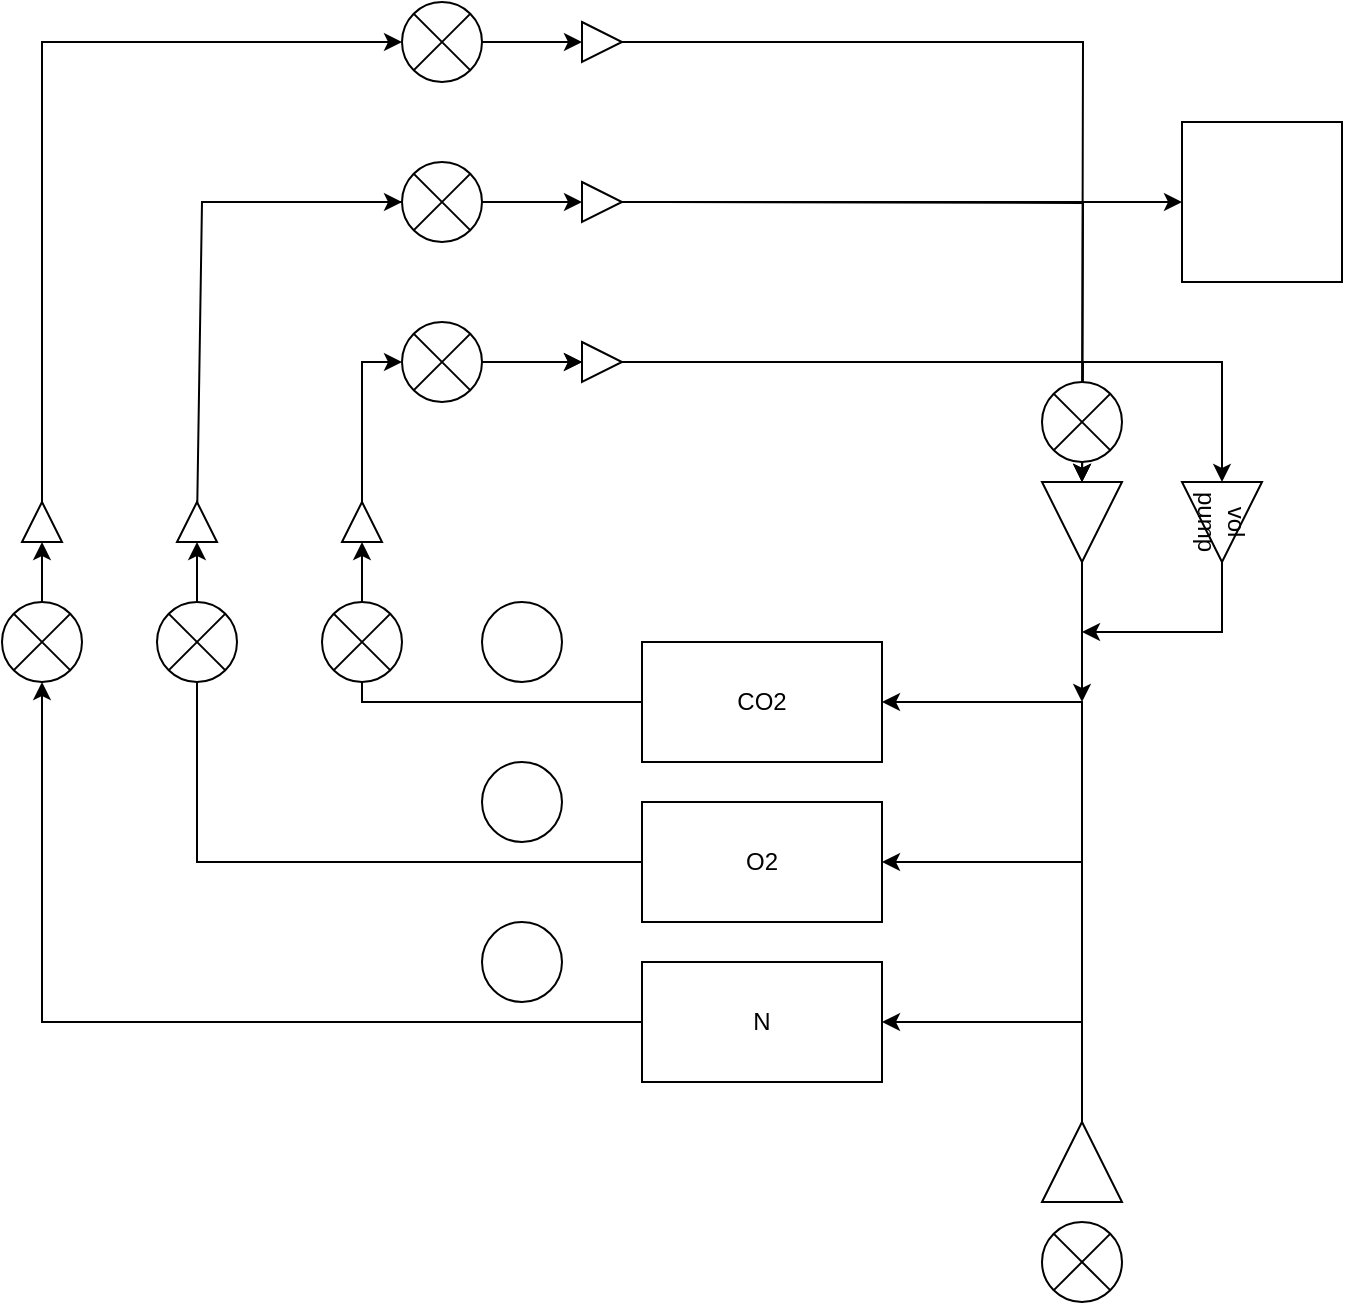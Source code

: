 <mxfile version="21.2.1" type="github">
  <diagram name="Page-1" id="jAmY3FGNi8KUaeb9HuJq">
    <mxGraphModel dx="1434" dy="739" grid="1" gridSize="10" guides="1" tooltips="1" connect="1" arrows="1" fold="1" page="1" pageScale="1" pageWidth="1100" pageHeight="850" math="0" shadow="0">
      <root>
        <mxCell id="0" />
        <mxCell id="1" parent="0" />
        <mxCell id="DWXrPtuRIMxkTTaMde-q-7" style="edgeStyle=orthogonalEdgeStyle;rounded=0;orthogonalLoop=1;jettySize=auto;html=1;entryX=0;entryY=0.5;entryDx=0;entryDy=0;" edge="1" parent="1" source="DWXrPtuRIMxkTTaMde-q-1" target="DWXrPtuRIMxkTTaMde-q-6">
          <mxGeometry relative="1" as="geometry" />
        </mxCell>
        <mxCell id="DWXrPtuRIMxkTTaMde-q-1" value="CO2" style="rounded=0;whiteSpace=wrap;html=1;" vertex="1" parent="1">
          <mxGeometry x="400" y="360" width="120" height="60" as="geometry" />
        </mxCell>
        <mxCell id="DWXrPtuRIMxkTTaMde-q-8" style="edgeStyle=orthogonalEdgeStyle;rounded=0;orthogonalLoop=1;jettySize=auto;html=1;exitX=0;exitY=0.5;exitDx=0;exitDy=0;entryX=0;entryY=0.5;entryDx=0;entryDy=0;" edge="1" parent="1" source="DWXrPtuRIMxkTTaMde-q-2" target="DWXrPtuRIMxkTTaMde-q-5">
          <mxGeometry relative="1" as="geometry" />
        </mxCell>
        <mxCell id="DWXrPtuRIMxkTTaMde-q-2" value="O2" style="rounded=0;whiteSpace=wrap;html=1;" vertex="1" parent="1">
          <mxGeometry x="400" y="440" width="120" height="60" as="geometry" />
        </mxCell>
        <mxCell id="DWXrPtuRIMxkTTaMde-q-9" style="edgeStyle=orthogonalEdgeStyle;rounded=0;orthogonalLoop=1;jettySize=auto;html=1;entryX=0;entryY=0.5;entryDx=0;entryDy=0;" edge="1" parent="1" source="DWXrPtuRIMxkTTaMde-q-49" target="DWXrPtuRIMxkTTaMde-q-4">
          <mxGeometry relative="1" as="geometry" />
        </mxCell>
        <mxCell id="DWXrPtuRIMxkTTaMde-q-3" value="N" style="rounded=0;whiteSpace=wrap;html=1;" vertex="1" parent="1">
          <mxGeometry x="400" y="520" width="120" height="60" as="geometry" />
        </mxCell>
        <mxCell id="DWXrPtuRIMxkTTaMde-q-44" style="edgeStyle=orthogonalEdgeStyle;rounded=0;orthogonalLoop=1;jettySize=auto;html=1;entryX=0;entryY=0.5;entryDx=0;entryDy=0;" edge="1" parent="1" source="DWXrPtuRIMxkTTaMde-q-4" target="DWXrPtuRIMxkTTaMde-q-37">
          <mxGeometry relative="1" as="geometry">
            <Array as="points">
              <mxPoint x="100" y="60" />
            </Array>
          </mxGeometry>
        </mxCell>
        <mxCell id="DWXrPtuRIMxkTTaMde-q-4" value="" style="triangle;whiteSpace=wrap;html=1;rotation=-90;" vertex="1" parent="1">
          <mxGeometry x="90" y="290" width="20" height="20" as="geometry" />
        </mxCell>
        <mxCell id="DWXrPtuRIMxkTTaMde-q-23" style="edgeStyle=orthogonalEdgeStyle;rounded=0;orthogonalLoop=1;jettySize=auto;html=1;entryX=0;entryY=0.5;entryDx=0;entryDy=0;" edge="1" parent="1" source="DWXrPtuRIMxkTTaMde-q-35">
          <mxGeometry relative="1" as="geometry">
            <mxPoint x="370" y="140" as="targetPoint" />
            <Array as="points">
              <mxPoint x="180" y="140" />
            </Array>
          </mxGeometry>
        </mxCell>
        <mxCell id="DWXrPtuRIMxkTTaMde-q-5" value="" style="triangle;whiteSpace=wrap;html=1;rotation=-90;" vertex="1" parent="1">
          <mxGeometry x="167.5" y="290" width="20" height="20" as="geometry" />
        </mxCell>
        <mxCell id="DWXrPtuRIMxkTTaMde-q-22" style="edgeStyle=orthogonalEdgeStyle;rounded=0;orthogonalLoop=1;jettySize=auto;html=1;entryX=0;entryY=0.5;entryDx=0;entryDy=0;" edge="1" parent="1" source="DWXrPtuRIMxkTTaMde-q-41">
          <mxGeometry relative="1" as="geometry">
            <mxPoint x="350" y="220" as="sourcePoint" />
            <mxPoint x="370" y="220" as="targetPoint" />
            <Array as="points">
              <mxPoint x="310" y="220" />
            </Array>
          </mxGeometry>
        </mxCell>
        <mxCell id="DWXrPtuRIMxkTTaMde-q-6" value="" style="triangle;whiteSpace=wrap;html=1;rotation=-90;" vertex="1" parent="1">
          <mxGeometry x="250" y="290" width="20" height="20" as="geometry" />
        </mxCell>
        <mxCell id="DWXrPtuRIMxkTTaMde-q-10" value="" style="ellipse;whiteSpace=wrap;html=1;" vertex="1" parent="1">
          <mxGeometry x="320" y="340" width="40" height="40" as="geometry" />
        </mxCell>
        <mxCell id="DWXrPtuRIMxkTTaMde-q-11" value="" style="ellipse;whiteSpace=wrap;html=1;" vertex="1" parent="1">
          <mxGeometry x="320" y="420" width="40" height="40" as="geometry" />
        </mxCell>
        <mxCell id="DWXrPtuRIMxkTTaMde-q-12" value="" style="ellipse;whiteSpace=wrap;html=1;" vertex="1" parent="1">
          <mxGeometry x="320" y="500" width="40" height="40" as="geometry" />
        </mxCell>
        <mxCell id="DWXrPtuRIMxkTTaMde-q-14" style="edgeStyle=orthogonalEdgeStyle;rounded=0;orthogonalLoop=1;jettySize=auto;html=1;entryX=1;entryY=0.5;entryDx=0;entryDy=0;" edge="1" parent="1" source="DWXrPtuRIMxkTTaMde-q-13" target="DWXrPtuRIMxkTTaMde-q-3">
          <mxGeometry relative="1" as="geometry">
            <Array as="points">
              <mxPoint x="620" y="550" />
            </Array>
          </mxGeometry>
        </mxCell>
        <mxCell id="DWXrPtuRIMxkTTaMde-q-15" style="edgeStyle=orthogonalEdgeStyle;rounded=0;orthogonalLoop=1;jettySize=auto;html=1;entryX=1;entryY=0.5;entryDx=0;entryDy=0;" edge="1" parent="1" source="DWXrPtuRIMxkTTaMde-q-13" target="DWXrPtuRIMxkTTaMde-q-2">
          <mxGeometry relative="1" as="geometry">
            <Array as="points">
              <mxPoint x="620" y="470" />
            </Array>
          </mxGeometry>
        </mxCell>
        <mxCell id="DWXrPtuRIMxkTTaMde-q-16" style="edgeStyle=orthogonalEdgeStyle;rounded=0;orthogonalLoop=1;jettySize=auto;html=1;entryX=1;entryY=0.5;entryDx=0;entryDy=0;" edge="1" parent="1" source="DWXrPtuRIMxkTTaMde-q-13" target="DWXrPtuRIMxkTTaMde-q-1">
          <mxGeometry relative="1" as="geometry">
            <Array as="points">
              <mxPoint x="620" y="390" />
            </Array>
          </mxGeometry>
        </mxCell>
        <mxCell id="DWXrPtuRIMxkTTaMde-q-13" value="" style="triangle;whiteSpace=wrap;html=1;rotation=-90;" vertex="1" parent="1">
          <mxGeometry x="600" y="600" width="40" height="40" as="geometry" />
        </mxCell>
        <mxCell id="DWXrPtuRIMxkTTaMde-q-27" style="edgeStyle=orthogonalEdgeStyle;rounded=0;orthogonalLoop=1;jettySize=auto;html=1;exitX=1;exitY=0.5;exitDx=0;exitDy=0;" edge="1" parent="1">
          <mxGeometry relative="1" as="geometry">
            <mxPoint x="620" y="280" as="targetPoint" />
            <mxPoint x="410" y="140" as="sourcePoint" />
          </mxGeometry>
        </mxCell>
        <mxCell id="DWXrPtuRIMxkTTaMde-q-31" style="edgeStyle=orthogonalEdgeStyle;rounded=0;orthogonalLoop=1;jettySize=auto;html=1;entryX=0;entryY=0.5;entryDx=0;entryDy=0;exitX=1;exitY=0.5;exitDx=0;exitDy=0;" edge="1" parent="1" source="DWXrPtuRIMxkTTaMde-q-40" target="DWXrPtuRIMxkTTaMde-q-30">
          <mxGeometry relative="1" as="geometry">
            <mxPoint x="410" y="140" as="sourcePoint" />
          </mxGeometry>
        </mxCell>
        <mxCell id="DWXrPtuRIMxkTTaMde-q-26" style="edgeStyle=orthogonalEdgeStyle;rounded=0;orthogonalLoop=1;jettySize=auto;html=1;entryX=0.5;entryY=0;entryDx=0;entryDy=0;exitX=1;exitY=0.5;exitDx=0;exitDy=0;" edge="1" parent="1" source="DWXrPtuRIMxkTTaMde-q-39">
          <mxGeometry relative="1" as="geometry">
            <mxPoint x="410" y="60" as="sourcePoint" />
            <mxPoint x="620" y="280" as="targetPoint" />
          </mxGeometry>
        </mxCell>
        <mxCell id="DWXrPtuRIMxkTTaMde-q-28" style="edgeStyle=orthogonalEdgeStyle;rounded=0;orthogonalLoop=1;jettySize=auto;html=1;exitX=1;exitY=0.5;exitDx=0;exitDy=0;" edge="1" parent="1" source="DWXrPtuRIMxkTTaMde-q-41">
          <mxGeometry relative="1" as="geometry">
            <mxPoint x="620" y="280" as="targetPoint" />
            <mxPoint x="410" y="220" as="sourcePoint" />
          </mxGeometry>
        </mxCell>
        <mxCell id="DWXrPtuRIMxkTTaMde-q-29" style="edgeStyle=orthogonalEdgeStyle;rounded=0;orthogonalLoop=1;jettySize=auto;html=1;" edge="1" parent="1">
          <mxGeometry relative="1" as="geometry">
            <mxPoint x="620" y="390" as="targetPoint" />
            <mxPoint x="620" y="320" as="sourcePoint" />
          </mxGeometry>
        </mxCell>
        <mxCell id="DWXrPtuRIMxkTTaMde-q-30" value="" style="whiteSpace=wrap;html=1;aspect=fixed;" vertex="1" parent="1">
          <mxGeometry x="670" y="100" width="80" height="80" as="geometry" />
        </mxCell>
        <mxCell id="DWXrPtuRIMxkTTaMde-q-32" value="" style="triangle;whiteSpace=wrap;html=1;rotation=90;" vertex="1" parent="1">
          <mxGeometry x="600" y="280" width="40" height="40" as="geometry" />
        </mxCell>
        <mxCell id="DWXrPtuRIMxkTTaMde-q-34" value="" style="edgeStyle=orthogonalEdgeStyle;rounded=0;orthogonalLoop=1;jettySize=auto;html=1;entryX=0;entryY=0.5;entryDx=0;entryDy=0;" edge="1" parent="1" source="DWXrPtuRIMxkTTaMde-q-6" target="DWXrPtuRIMxkTTaMde-q-33">
          <mxGeometry relative="1" as="geometry">
            <mxPoint x="260" y="280" as="sourcePoint" />
            <mxPoint x="320" y="220" as="targetPoint" />
            <Array as="points">
              <mxPoint x="260" y="220" />
            </Array>
          </mxGeometry>
        </mxCell>
        <mxCell id="DWXrPtuRIMxkTTaMde-q-33" value="" style="shape=sumEllipse;perimeter=ellipsePerimeter;whiteSpace=wrap;html=1;backgroundOutline=1;" vertex="1" parent="1">
          <mxGeometry x="280" y="200" width="40" height="40" as="geometry" />
        </mxCell>
        <mxCell id="DWXrPtuRIMxkTTaMde-q-36" value="" style="edgeStyle=orthogonalEdgeStyle;rounded=0;orthogonalLoop=1;jettySize=auto;html=1;entryX=0;entryY=0.5;entryDx=0;entryDy=0;" edge="1" parent="1" source="DWXrPtuRIMxkTTaMde-q-5" target="DWXrPtuRIMxkTTaMde-q-35">
          <mxGeometry relative="1" as="geometry">
            <mxPoint x="180" y="280" as="sourcePoint" />
            <mxPoint x="370" y="140" as="targetPoint" />
            <Array as="points">
              <mxPoint x="180" y="140" />
            </Array>
          </mxGeometry>
        </mxCell>
        <mxCell id="DWXrPtuRIMxkTTaMde-q-35" value="" style="shape=sumEllipse;perimeter=ellipsePerimeter;whiteSpace=wrap;html=1;backgroundOutline=1;" vertex="1" parent="1">
          <mxGeometry x="280" y="120" width="40" height="40" as="geometry" />
        </mxCell>
        <mxCell id="DWXrPtuRIMxkTTaMde-q-45" style="edgeStyle=orthogonalEdgeStyle;rounded=0;orthogonalLoop=1;jettySize=auto;html=1;entryX=0;entryY=0.5;entryDx=0;entryDy=0;" edge="1" parent="1" source="DWXrPtuRIMxkTTaMde-q-37" target="DWXrPtuRIMxkTTaMde-q-39">
          <mxGeometry relative="1" as="geometry" />
        </mxCell>
        <mxCell id="DWXrPtuRIMxkTTaMde-q-37" value="" style="shape=sumEllipse;perimeter=ellipsePerimeter;whiteSpace=wrap;html=1;backgroundOutline=1;" vertex="1" parent="1">
          <mxGeometry x="280" y="40" width="40" height="40" as="geometry" />
        </mxCell>
        <mxCell id="DWXrPtuRIMxkTTaMde-q-39" value="" style="triangle;whiteSpace=wrap;html=1;rotation=0;" vertex="1" parent="1">
          <mxGeometry x="370" y="50" width="20" height="20" as="geometry" />
        </mxCell>
        <mxCell id="DWXrPtuRIMxkTTaMde-q-40" value="" style="triangle;whiteSpace=wrap;html=1;rotation=0;" vertex="1" parent="1">
          <mxGeometry x="370" y="130" width="20" height="20" as="geometry" />
        </mxCell>
        <mxCell id="DWXrPtuRIMxkTTaMde-q-42" value="" style="edgeStyle=orthogonalEdgeStyle;rounded=0;orthogonalLoop=1;jettySize=auto;html=1;entryX=0;entryY=0.5;entryDx=0;entryDy=0;" edge="1" parent="1" target="DWXrPtuRIMxkTTaMde-q-41">
          <mxGeometry relative="1" as="geometry">
            <mxPoint x="350" y="220" as="sourcePoint" />
            <mxPoint x="370" y="220" as="targetPoint" />
            <Array as="points" />
          </mxGeometry>
        </mxCell>
        <mxCell id="DWXrPtuRIMxkTTaMde-q-56" style="edgeStyle=orthogonalEdgeStyle;rounded=0;orthogonalLoop=1;jettySize=auto;html=1;entryX=0;entryY=0.5;entryDx=0;entryDy=0;" edge="1" parent="1" source="DWXrPtuRIMxkTTaMde-q-41" target="DWXrPtuRIMxkTTaMde-q-54">
          <mxGeometry relative="1" as="geometry" />
        </mxCell>
        <mxCell id="DWXrPtuRIMxkTTaMde-q-41" value="" style="triangle;whiteSpace=wrap;html=1;rotation=0;" vertex="1" parent="1">
          <mxGeometry x="370" y="210" width="20" height="20" as="geometry" />
        </mxCell>
        <mxCell id="DWXrPtuRIMxkTTaMde-q-46" value="" style="shape=sumEllipse;perimeter=ellipsePerimeter;whiteSpace=wrap;html=1;backgroundOutline=1;" vertex="1" parent="1">
          <mxGeometry x="240" y="340" width="40" height="40" as="geometry" />
        </mxCell>
        <mxCell id="DWXrPtuRIMxkTTaMde-q-47" value="" style="shape=sumEllipse;perimeter=ellipsePerimeter;whiteSpace=wrap;html=1;backgroundOutline=1;" vertex="1" parent="1">
          <mxGeometry x="157.5" y="340" width="40" height="40" as="geometry" />
        </mxCell>
        <mxCell id="DWXrPtuRIMxkTTaMde-q-51" value="" style="edgeStyle=orthogonalEdgeStyle;rounded=0;orthogonalLoop=1;jettySize=auto;html=1;entryX=0.5;entryY=1;entryDx=0;entryDy=0;" edge="1" parent="1" source="DWXrPtuRIMxkTTaMde-q-3" target="DWXrPtuRIMxkTTaMde-q-49">
          <mxGeometry relative="1" as="geometry">
            <mxPoint x="400" y="550" as="sourcePoint" />
            <mxPoint x="100" y="310" as="targetPoint" />
          </mxGeometry>
        </mxCell>
        <mxCell id="DWXrPtuRIMxkTTaMde-q-49" value="" style="shape=sumEllipse;perimeter=ellipsePerimeter;whiteSpace=wrap;html=1;backgroundOutline=1;" vertex="1" parent="1">
          <mxGeometry x="80" y="340" width="40" height="40" as="geometry" />
        </mxCell>
        <mxCell id="DWXrPtuRIMxkTTaMde-q-52" value="" style="shape=sumEllipse;perimeter=ellipsePerimeter;whiteSpace=wrap;html=1;backgroundOutline=1;" vertex="1" parent="1">
          <mxGeometry x="600" y="230" width="40" height="40" as="geometry" />
        </mxCell>
        <mxCell id="DWXrPtuRIMxkTTaMde-q-53" value="" style="shape=sumEllipse;perimeter=ellipsePerimeter;whiteSpace=wrap;html=1;backgroundOutline=1;" vertex="1" parent="1">
          <mxGeometry x="600" y="650" width="40" height="40" as="geometry" />
        </mxCell>
        <mxCell id="DWXrPtuRIMxkTTaMde-q-57" style="edgeStyle=orthogonalEdgeStyle;rounded=0;orthogonalLoop=1;jettySize=auto;html=1;" edge="1" parent="1" source="DWXrPtuRIMxkTTaMde-q-54">
          <mxGeometry relative="1" as="geometry">
            <mxPoint x="620" y="355" as="targetPoint" />
            <Array as="points">
              <mxPoint x="690" y="355" />
              <mxPoint x="620" y="355" />
            </Array>
          </mxGeometry>
        </mxCell>
        <mxCell id="DWXrPtuRIMxkTTaMde-q-54" value="vol&lt;br&gt;pump" style="triangle;whiteSpace=wrap;html=1;rotation=90;" vertex="1" parent="1">
          <mxGeometry x="670" y="280" width="40" height="40" as="geometry" />
        </mxCell>
      </root>
    </mxGraphModel>
  </diagram>
</mxfile>
